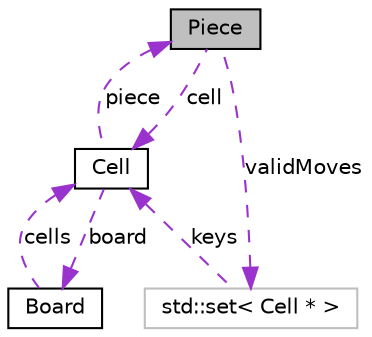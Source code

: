 digraph G
{
  bgcolor="transparent";
  edge [fontname="Helvetica",fontsize="10",labelfontname="Helvetica",labelfontsize="10"];
  node [fontname="Helvetica",fontsize="10",shape=record];
  Node1 [label="Piece",height=0.2,width=0.4,color="black", fillcolor="grey75", style="filled" fontcolor="black"];
  Node2 -> Node1 [dir=back,color="darkorchid3",fontsize="10",style="dashed",label="cell",fontname="Helvetica"];
  Node2 [label="Cell",height=0.2,width=0.4,color="black",URL="$de/dfd/classCell.html",tooltip="An interface for the Cell class that holds a piece (real or empty)."];
  Node3 -> Node2 [dir=back,color="darkorchid3",fontsize="10",style="dashed",label="board",fontname="Helvetica"];
  Node3 [label="Board",height=0.2,width=0.4,color="black",URL="$de/d23/classBoard.html",tooltip="An interface for the Board class."];
  Node2 -> Node3 [dir=back,color="darkorchid3",fontsize="10",style="dashed",label="cells",fontname="Helvetica"];
  Node1 -> Node2 [dir=back,color="darkorchid3",fontsize="10",style="dashed",label="piece",fontname="Helvetica"];
  Node4 -> Node1 [dir=back,color="darkorchid3",fontsize="10",style="dashed",label="validMoves",fontname="Helvetica"];
  Node4 [label="std::set\< Cell * \>",height=0.2,width=0.4,color="grey75"];
  Node2 -> Node4 [dir=back,color="darkorchid3",fontsize="10",style="dashed",label="keys",fontname="Helvetica"];
}
